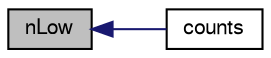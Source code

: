 digraph "nLow"
{
  bgcolor="transparent";
  edge [fontname="FreeSans",fontsize="10",labelfontname="FreeSans",labelfontsize="10"];
  node [fontname="FreeSans",fontsize="10",shape=record];
  rankdir="LR";
  Node11 [label="nLow",height=0.2,width=0.4,color="black", fillcolor="grey75", style="filled", fontcolor="black"];
  Node11 -> Node12 [dir="back",color="midnightblue",fontsize="10",style="solid",fontname="FreeSans"];
  Node12 [label="counts",height=0.2,width=0.4,color="black",URL="$a25902.html#a8c6d72a60674fedd7b0738c3ded21786",tooltip="Return the counts per bin. "];
}
